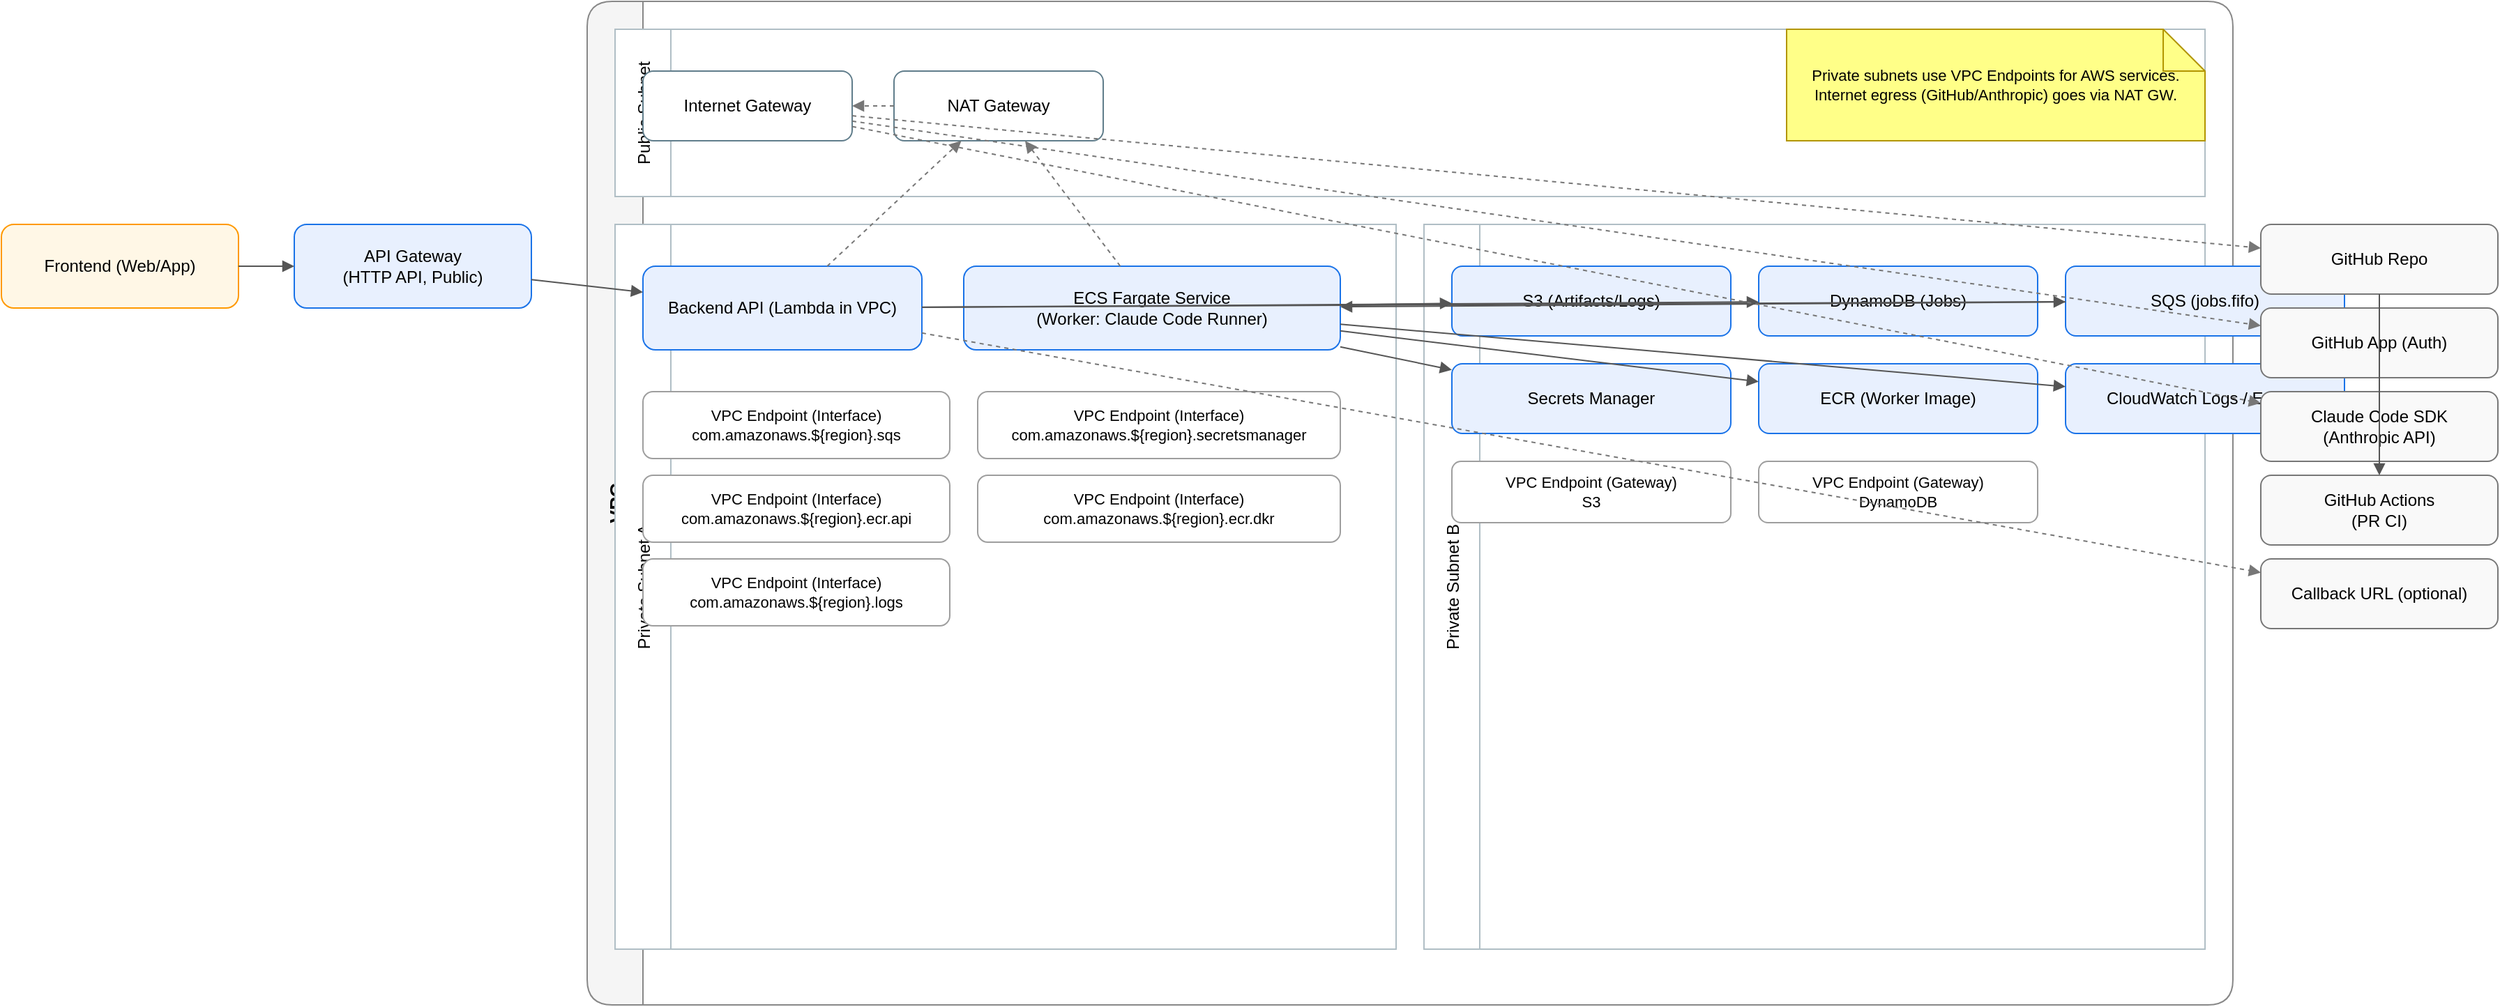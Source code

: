 <mxfile version="20.8.16" editor="www.draw.io">
  <diagram id="aws-detailed-architecture" name="AWS Detailed Architecture">
    <mxGraphModel dx="1474" dy="887" grid="1" gridSize="10" guides="1" tooltips="1" connect="1" arrows="1" fold="1" page="1" pageScale="1" pageWidth="1920" pageHeight="1080" math="0" shadow="0">
      <root>
        <mxCell id="0"/>
        <mxCell id="1" parent="0"/>

        <!-- ======= LEFT (Clients & API GW) ======= -->
        <mxCell id="fe" value="Frontend (Web/App)" style="shape=rect;rounded=1;fillColor=#fff7e6;strokeColor=#ff9900;whiteSpace=wrap;fontSize=12;" vertex="1" parent="1">
          <mxGeometry x="40" y="220" width="170" height="60" as="geometry"/>
        </mxCell>

        <mxCell id="apigw" value="API Gateway&#xa;(HTTP API, Public)" style="shape=rect;rounded=1;fillColor=#e8f0fe;strokeColor=#1a73e8;whiteSpace=wrap;fontSize=12;" vertex="1" parent="1">
          <mxGeometry x="250" y="220" width="170" height="60" as="geometry"/>
        </mxCell>

        <!-- ======= VPC FRAME ======= -->
        <mxCell id="vpc" value="VPC" style="shape=swimlane;rounded=1;horizontal=0;fillColor=#f5f5f5;strokeColor=#888;swimlaneFillColor=#ffffff;fontStyle=1;fontSize=14;" vertex="1" parent="1">
          <mxGeometry x="460" y="60" width="1180" height="720" as="geometry"/>
        </mxCell>

        <!-- IGW / NAT (Public Subnet) -->
        <mxCell id="subnetPub" value="Public Subnet" style="shape=swimlane;rounded=0;horizontal=0;fillColor=#ffffff;strokeColor=#b0bec5;fontSize=12;" vertex="1" parent="vpc">
          <mxGeometry x="20" y="20" width="1140" height="120" as="geometry"/>
        </mxCell>
        <mxCell id="igw" value="Internet Gateway" style="shape=rect;rounded=1;fillColor=#ffffff;strokeColor=#607d8b;whiteSpace=wrap;fontSize=12;" vertex="1" parent="subnetPub">
          <mxGeometry x="20" y="30" width="150" height="50" as="geometry"/>
        </mxCell>
        <mxCell id="natgw" value="NAT Gateway" style="shape=rect;rounded=1;fillColor=#ffffff;strokeColor=#607d8b;whiteSpace=wrap;fontSize=12;" vertex="1" parent="subnetPub">
          <mxGeometry x="200" y="30" width="150" height="50" as="geometry"/>
        </mxCell>

        <!-- Private Subnet A -->
        <mxCell id="subnetA" value="Private Subnet A" style="shape=swimlane;rounded=0;horizontal=0;fillColor=#ffffff;strokeColor=#b0bec5;fontSize=12;" vertex="1" parent="vpc">
          <mxGeometry x="20" y="160" width="560" height="520" as="geometry"/>
        </mxCell>
        <mxCell id="lambda" value="Backend API (Lambda in VPC)" style="shape=rect;rounded=1;fillColor=#e8f0fe;strokeColor=#1a73e8;whiteSpace=wrap;fontSize=12;" vertex="1" parent="subnetA">
          <mxGeometry x="20" y="30" width="200" height="60" as="geometry"/>
        </mxCell>
        <mxCell id="ecs" value="ECS Fargate Service&#xa;(Worker: Claude Code Runner)" style="shape=rect;rounded=1;fillColor=#e8f0fe;strokeColor=#1a73e8;whiteSpace=wrap;fontSize=12;" vertex="1" parent="subnetA">
          <mxGeometry x="250" y="30" width="270" height="60" as="geometry"/>
        </mxCell>

        <!-- VPC Interface Endpoints in Subnet A -->
        <mxCell id="vpceSQS" value="VPC Endpoint (Interface)&#xa;com.amazonaws.${region}.sqs" style="shape=rect;rounded=1;fillColor=#ffffff;strokeColor=#9e9e9e;whiteSpace=wrap;fontSize=11;" vertex="1" parent="subnetA">
          <mxGeometry x="20" y="120" width="220" height="48" as="geometry"/>
        </mxCell>
        <mxCell id="vpceSM" value="VPC Endpoint (Interface)&#xa;com.amazonaws.${region}.secretsmanager" style="shape=rect;rounded=1;fillColor=#ffffff;strokeColor=#9e9e9e;whiteSpace=wrap;fontSize=11;" vertex="1" parent="subnetA">
          <mxGeometry x="260" y="120" width="260" height="48" as="geometry"/>
        </mxCell>
        <mxCell id="vpceECRAPI" value="VPC Endpoint (Interface)&#xa;com.amazonaws.${region}.ecr.api" style="shape=rect;rounded=1;fillColor=#ffffff;strokeColor=#9e9e9e;whiteSpace=wrap;fontSize=11;" vertex="1" parent="subnetA">
          <mxGeometry x="20" y="180" width="220" height="48" as="geometry"/>
        </mxCell>
        <mxCell id="vpceECRDKR" value="VPC Endpoint (Interface)&#xa;com.amazonaws.${region}.ecr.dkr" style="shape=rect;rounded=1;fillColor=#ffffff;strokeColor=#9e9e9e;whiteSpace=wrap;fontSize=11;" vertex="1" parent="subnetA">
          <mxGeometry x="260" y="180" width="260" height="48" as="geometry"/>
        </mxCell>
        <mxCell id="vpceLogs" value="VPC Endpoint (Interface)&#xa;com.amazonaws.${region}.logs" style="shape=rect;rounded=1;fillColor=#ffffff;strokeColor=#9e9e9e;whiteSpace=wrap;fontSize=11;" vertex="1" parent="subnetA">
          <mxGeometry x="20" y="240" width="220" height="48" as="geometry"/>
        </mxCell>

        <!-- Private Subnet B -->
        <mxCell id="subnetB" value="Private Subnet B" style="shape=swimlane;rounded=0;horizontal=0;fillColor=#ffffff;strokeColor=#b0bec5;fontSize=12;" vertex="1" parent="vpc">
          <mxGeometry x="600" y="160" width="560" height="520" as="geometry"/>
        </mxCell>
        <mxCell id="s3" value="S3 (Artifacts/Logs)" style="shape=rect;rounded=1;fillColor=#e8f0fe;strokeColor=#1a73e8;whiteSpace=wrap;fontSize=12;" vertex="1" parent="subnetB">
          <mxGeometry x="20" y="30" width="200" height="50" as="geometry"/>
        </mxCell>
        <mxCell id="ddb" value="DynamoDB (Jobs)" style="shape=rect;rounded=1;fillColor=#e8f0fe;strokeColor=#1a73e8;whiteSpace=wrap;fontSize=12;" vertex="1" parent="subnetB">
          <mxGeometry x="240" y="30" width="200" height="50" as="geometry"/>
        </mxCell>
        <mxCell id="sqs" value="SQS (jobs.fifo)" style="shape=rect;rounded=1;fillColor=#e8f0fe;strokeColor=#1a73e8;whiteSpace=wrap;fontSize=12;" vertex="1" parent="subnetB">
          <mxGeometry x="460" y="30" width="200" height="50" as="geometry"/>
        </mxCell>
        <mxCell id="sm" value="Secrets Manager" style="shape=rect;rounded=1;fillColor=#e8f0fe;strokeColor=#1a73e8;whiteSpace=wrap;fontSize=12;" vertex="1" parent="subnetB">
          <mxGeometry x="20" y="100" width="200" height="50" as="geometry"/>
        </mxCell>
        <mxCell id="ecr" value="ECR (Worker Image)" style="shape=rect;rounded=1;fillColor=#e8f0fe;strokeColor=#1a73e8;whiteSpace=wrap;fontSize=12;" vertex="1" parent="subnetB">
          <mxGeometry x="240" y="100" width="200" height="50" as="geometry"/>
        </mxCell>
        <mxCell id="cw" value="CloudWatch Logs / Events" style="shape=rect;rounded=1;fillColor=#e8f0fe;strokeColor=#1a73e8;whiteSpace=wrap;fontSize=12;" vertex="1" parent="subnetB">
          <mxGeometry x="460" y="100" width="200" height="50" as="geometry"/>
        </mxCell>

        <!-- Gateway Endpoints (S3 & DynamoDB) -->
        <mxCell id="vpceS3gw" value="VPC Endpoint (Gateway)&#xa;S3" style="shape=rect;rounded=1;fillColor=#ffffff;strokeColor=#9e9e9e;whiteSpace=wrap;fontSize=11;" vertex="1" parent="subnetB">
          <mxGeometry x="20" y="170" width="200" height="44" as="geometry"/>
        </mxCell>
        <mxCell id="vpceDDBgw" value="VPC Endpoint (Gateway)&#xa;DynamoDB" style="shape=rect;rounded=1;fillColor=#ffffff;strokeColor=#9e9e9e;whiteSpace=wrap;fontSize=11;" vertex="1" parent="subnetB">
          <mxGeometry x="240" y="170" width="200" height="44" as="geometry"/>
        </mxCell>

        <!-- ======= RIGHT (External Services) ======= -->
        <mxCell id="github" value="GitHub Repo" style="shape=rect;rounded=1;fillColor=#f9f9f9;strokeColor=#777;whiteSpace=wrap;fontSize=12;" vertex="1" parent="1">
          <mxGeometry x="1660" y="220" width="170" height="50" as="geometry"/>
        </mxCell>
        <mxCell id="ghapp" value="GitHub App (Auth)" style="shape=rect;rounded=1;fillColor=#f9f9f9;strokeColor=#777;whiteSpace=wrap;fontSize=12;" vertex="1" parent="1">
          <mxGeometry x="1660" y="280" width="170" height="50" as="geometry"/>
        </mxCell>
        <mxCell id="anthropic" value="Claude Code SDK&#xa;(Anthropic API)" style="shape=rect;rounded=1;fillColor=#f9f9f9;strokeColor=#777;whiteSpace=wrap;fontSize=12;" vertex="1" parent="1">
          <mxGeometry x="1660" y="340" width="170" height="50" as="geometry"/>
        </mxCell>
        <mxCell id="ci" value="GitHub Actions&#xa;(PR CI)" style="shape=rect;rounded=1;fillColor=#f9f9f9;strokeColor=#777;whiteSpace=wrap;fontSize=12;" vertex="1" parent="1">
          <mxGeometry x="1660" y="400" width="170" height="50" as="geometry"/>
        </mxCell>
        <mxCell id="callback" value="Callback URL (optional)" style="shape=rect;rounded=1;fillColor=#f9f9f9;strokeColor=#777;whiteSpace=wrap;fontSize=12;" vertex="1" parent="1">
          <mxGeometry x="1660" y="460" width="170" height="50" as="geometry"/>
        </mxCell>

        <!-- ======= CONNECTORS ======= -->
        <!-- Client -> API GW -->
        <mxCell id="edge1" edge="1" parent="1" source="fe" target="apigw" style="endArrow=block;strokeColor=#555;">
          <mxGeometry relative="1" as="geometry"/>
        </mxCell>
        <!-- API GW -> Lambda (Private integration) -->
        <mxCell id="edge2" edge="1" parent="1" source="apigw" target="lambda" style="endArrow=block;strokeColor=#555;">
          <mxGeometry relative="1" as="geometry">
            <mxPoint x="460" y="250" as="targetPoint"/>
          </mxGeometry>
        </mxCell>

        <!-- Lambda -> SQS / DDB -->
        <mxCell id="edge3" edge="1" parent="1" source="lambda" target="sqs" style="endArrow=block;strokeColor=#555;">
          <mxGeometry relative="1" as="geometry"/>
        </mxCell>
        <mxCell id="edge4" edge="1" parent="1" source="lambda" target="ddb" style="endArrow=block;strokeColor=#555;">
          <mxGeometry relative="1" as="geometry"/>
        </mxCell>

        <!-- Worker consume SQS -->
        <mxCell id="edge5" edge="1" parent="1" source="sqs" target="ecs" style="endArrow=block;strokeColor=#555;">
          <mxGeometry relative="1" as="geometry"/>
        </mxCell>

        <!-- Worker -> Secrets / S3 / ECR / Logs -->
        <mxCell id="edge6" edge="1" parent="1" source="ecs" target="sm" style="endArrow=block;strokeColor=#555;">
          <mxGeometry relative="1" as="geometry"/>
        </mxCell>
        <mxCell id="edge7" edge="1" parent="1" source="ecs" target="s3" style="endArrow=block;strokeColor=#555;">
          <mxGeometry relative="1" as="geometry"/>
        </mxCell>
        <mxCell id="edge8" edge="1" parent="1" source="ecs" target="ecr" style="endArrow=block;strokeColor=#555;">
          <mxGeometry relative="1" as="geometry"/>
        </mxCell>
        <mxCell id="edge9" edge="1" parent="1" source="ecs" target="cw" style="endArrow=block;strokeColor=#555;">
          <mxGeometry relative="1" as="geometry"/>
        </mxCell>

        <!-- ECS/Lambda egress via NAT to Internet (GitHub/Anthropic) -->
        <mxCell id="edgeNat1" edge="1" parent="1" source="ecs" target="natgw" style="dashed=1;endArrow=block;strokeColor=#777;">
          <mxGeometry relative="1" as="geometry"/>
        </mxCell>
        <mxCell id="edgeNat2" edge="1" parent="1" source="lambda" target="natgw" style="dashed=1;endArrow=block;strokeColor=#777;">
          <mxGeometry relative="1" as="geometry"/>
        </mxCell>
        <mxCell id="edgeNat3" edge="1" parent="1" source="natgw" target="igw" style="dashed=1;endArrow=block;strokeColor=#777;">
          <mxGeometry relative="1" as="geometry"/>
        </mxCell>

        <!-- Internet targets -->
        <mxCell id="edgeGit" edge="1" parent="1" source="igw" target="github" style="dashed=1;endArrow=block;strokeColor=#777;">
          <mxGeometry relative="1" as="geometry"/>
        </mxCell>
        <mxCell id="edgeGhApp" edge="1" parent="1" source="igw" target="ghapp" style="dashed=1;endArrow=block;strokeColor=#777;">
          <mxGeometry relative="1" as="geometry"/>
        </mxCell>
        <mxCell id="edgeAnth" edge="1" parent="1" source="igw" target="anthropic" style="dashed=1;endArrow=block;strokeColor=#777;">
          <mxGeometry relative="1" as="geometry"/>
        </mxCell>

        <!-- PR triggers CI -->
        <mxCell id="edgeCI" edge="1" parent="1" source="github" target="ci" style="endArrow=block;strokeColor=#555;">
          <mxGeometry relative="1" as="geometry"/>
        </mxCell>

        <!-- Optional callback from Lambda/API to external URL -->
        <mxCell id="edgeCB" edge="1" parent="1" source="lambda" target="callback" style="dashed=1;endArrow=block;strokeColor=#777;">
          <mxGeometry relative="1" as="geometry"/>
        </mxCell>

        <!-- Notes -->
        <mxCell id="note1" value="Private subnets use VPC Endpoints for AWS services.&#xa;Internet egress (GitHub/Anthropic) goes via NAT GW." style="shape=note;whiteSpace=wrap;fillColor=#FFFF88;strokeColor=#B29500;fontSize=11;" vertex="1" parent="vpc">
          <mxGeometry x="860" y="20" width="300" height="80" as="geometry"/>
        </mxCell>

      </root>
    </mxGraphModel>
  </diagram>
</mxfile>
